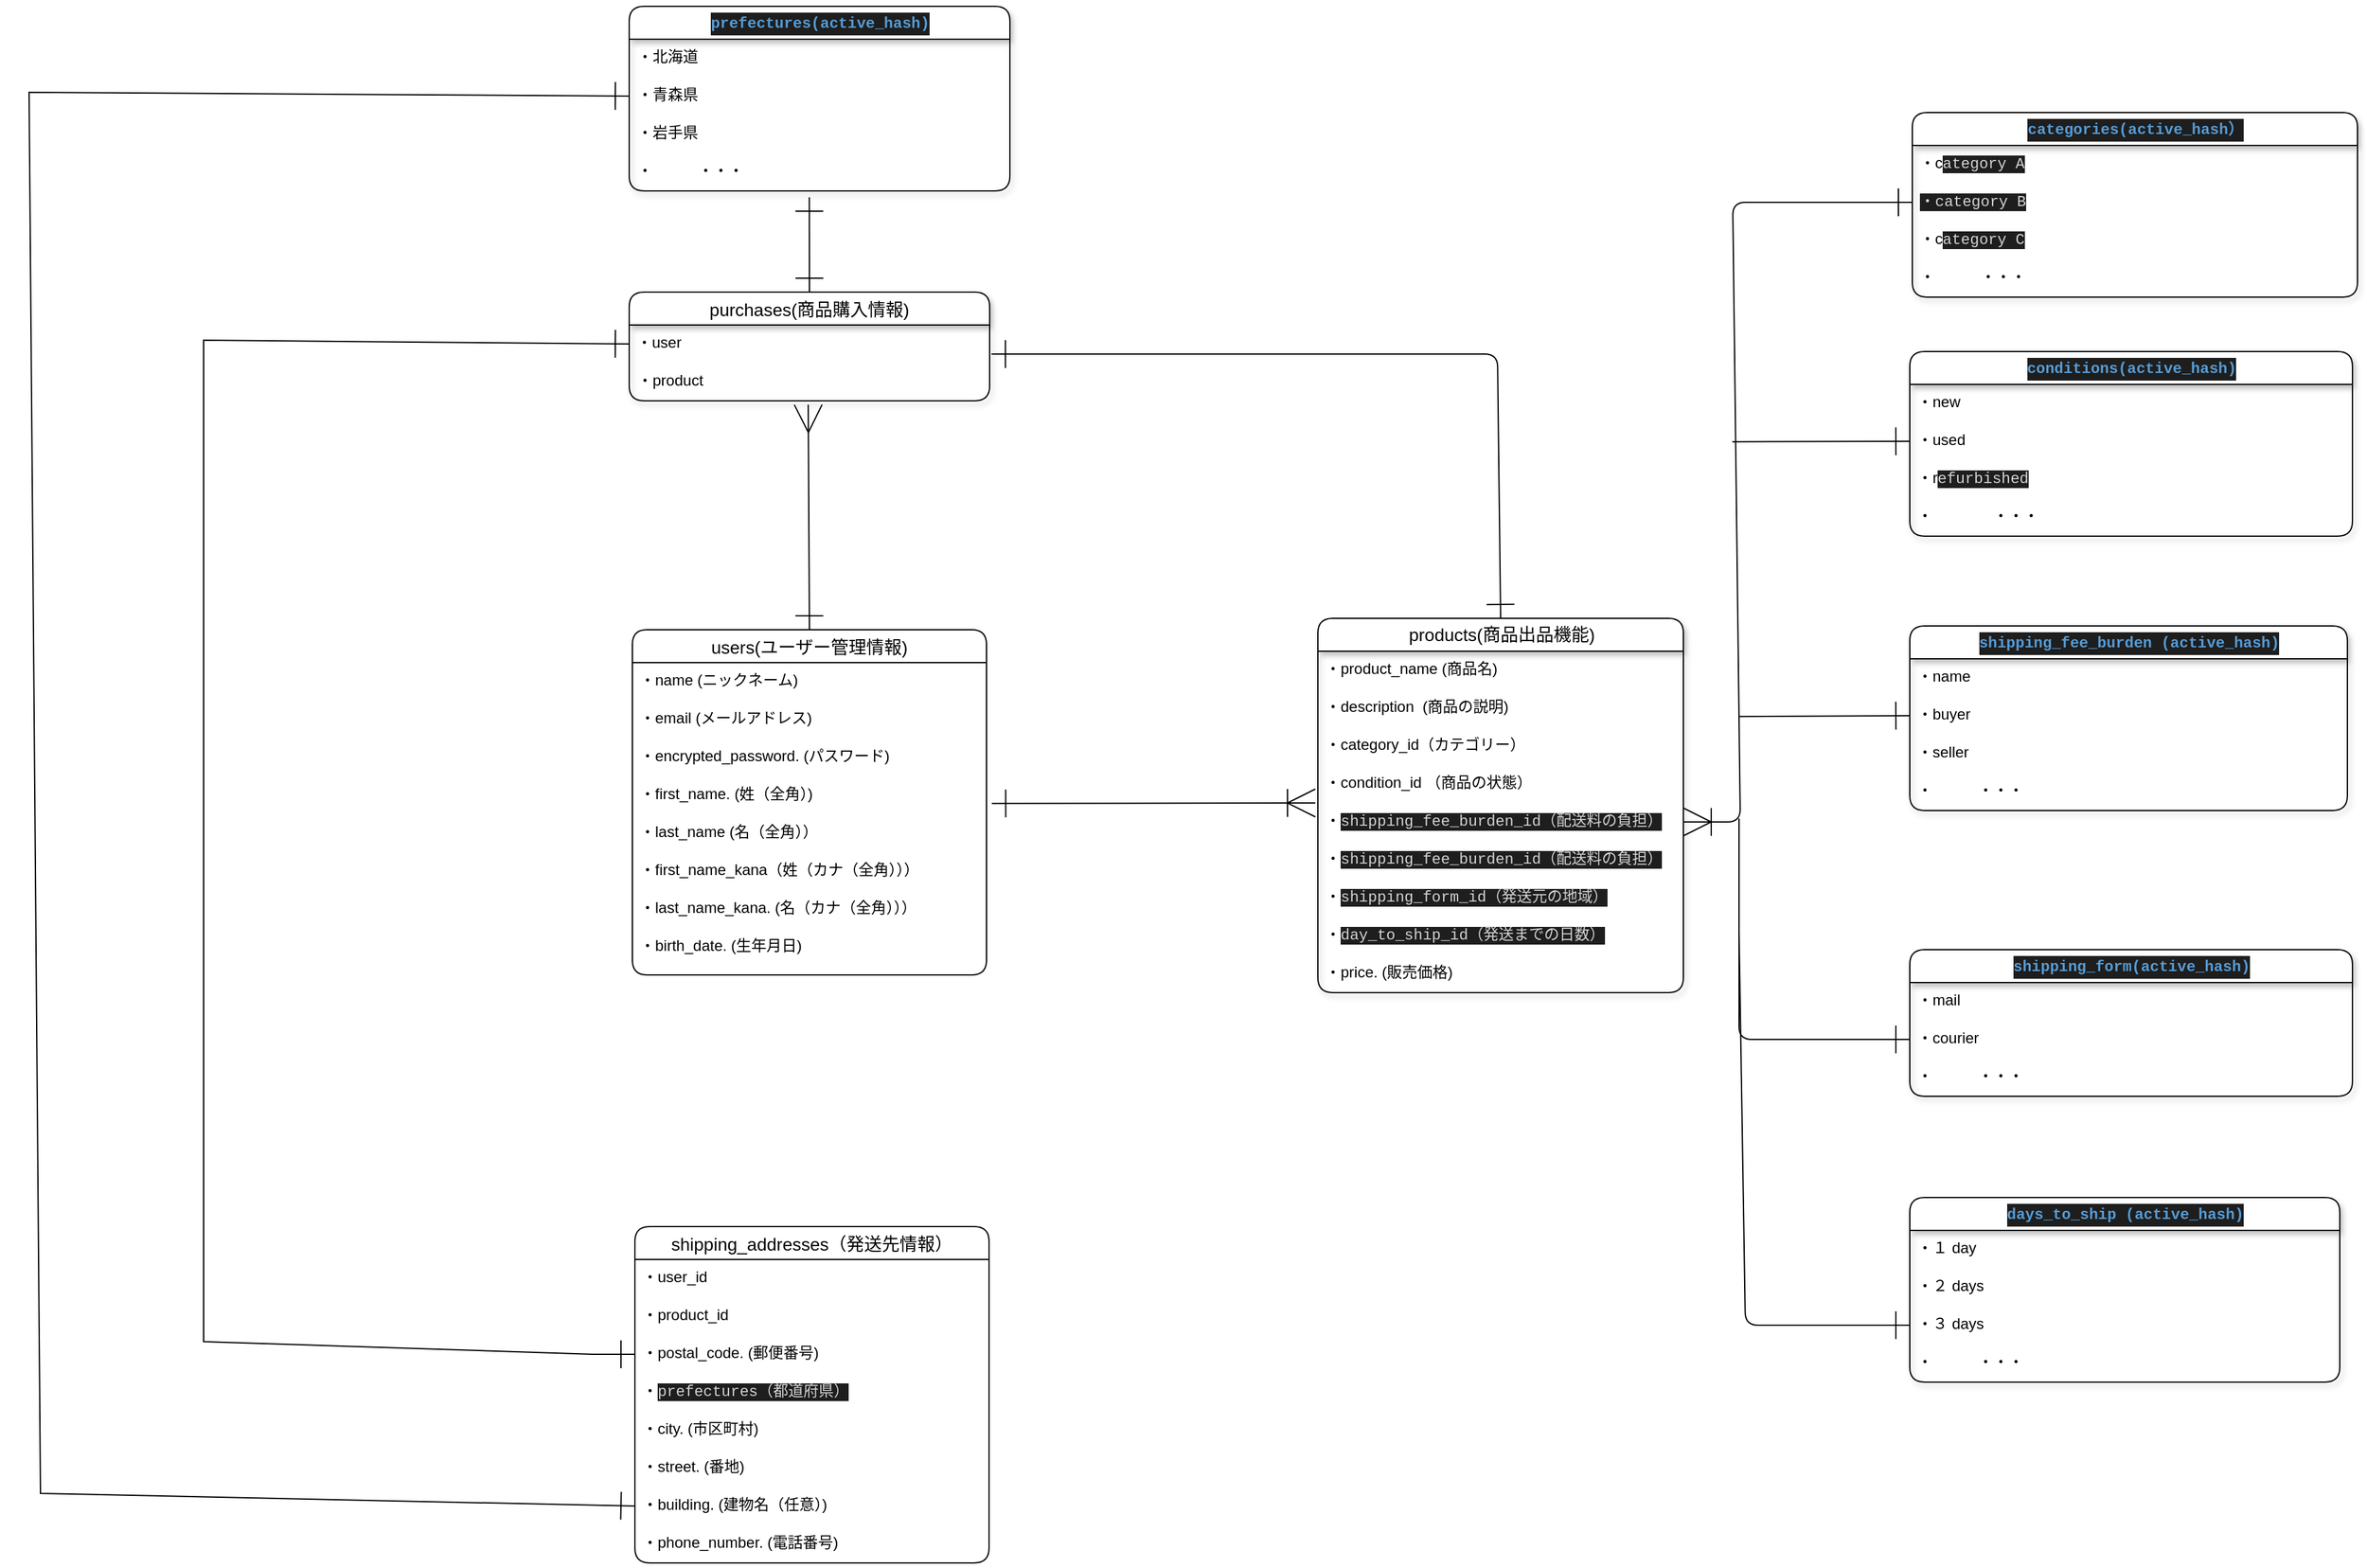 <mxfile>
    <diagram id="WwNe2S3JQoJg_snmVfc9" name="ページ1">
        <mxGraphModel dx="1541" dy="1385" grid="0" gridSize="10" guides="0" tooltips="1" connect="0" arrows="1" fold="1" page="0" pageScale="1" pageWidth="827" pageHeight="1169" background="none" math="0" shadow="0">
            <root>
                <mxCell id="0"/>
                <mxCell id="1" parent="0"/>
                <mxCell id="135" style="edgeStyle=none;html=1;exitX=0.5;exitY=0;exitDx=0;exitDy=0;entryX=0.386;entryY=1.2;entryDx=0;entryDy=0;entryPerimeter=0;startArrow=ERone;startFill=0;endArrow=ERmany;endFill=0;startSize=20;endSize=20;" parent="1" source="58" edge="1">
                    <mxGeometry relative="1" as="geometry">
                        <mxPoint x="149.03" y="-371" as="targetPoint"/>
                    </mxGeometry>
                </mxCell>
                <mxCell id="58" value="users(ユーザー管理情報)" style="swimlane;fontStyle=0;childLayout=stackLayout;horizontal=1;startSize=26;horizontalStack=0;resizeParent=1;resizeParentMax=0;resizeLast=0;collapsible=1;marginBottom=0;align=center;fontSize=14;rounded=1;" parent="1" vertex="1">
                    <mxGeometry x="10" y="-193" width="280" height="273" as="geometry">
                        <mxRectangle x="120" y="80" width="150" height="30" as="alternateBounds"/>
                    </mxGeometry>
                </mxCell>
                <mxCell id="59" value="・name (ニックネーム)" style="text;strokeColor=none;fillColor=none;spacingLeft=4;spacingRight=4;overflow=hidden;rotatable=0;points=[[0,0.5],[1,0.5]];portConstraint=eastwest;fontSize=12;rounded=1;" parent="58" vertex="1">
                    <mxGeometry y="26" width="280" height="30" as="geometry"/>
                </mxCell>
                <mxCell id="60" value="・email (メールアドレス)&#10;" style="text;strokeColor=none;fillColor=none;spacingLeft=4;spacingRight=4;overflow=hidden;rotatable=0;points=[[0,0.5],[1,0.5]];portConstraint=eastwest;fontSize=12;rounded=1;" parent="58" vertex="1">
                    <mxGeometry y="56" width="280" height="30" as="geometry"/>
                </mxCell>
                <mxCell id="61" value="・encrypted_password. (パスワード)" style="text;strokeColor=none;fillColor=none;spacingLeft=4;spacingRight=4;overflow=hidden;rotatable=0;points=[[0,0.5],[1,0.5]];portConstraint=eastwest;fontSize=12;rounded=1;" parent="58" vertex="1">
                    <mxGeometry y="86" width="280" height="30" as="geometry"/>
                </mxCell>
                <mxCell id="62" value="・first_name. (姓（全角）)&#10;" style="text;strokeColor=none;fillColor=none;spacingLeft=4;spacingRight=4;overflow=hidden;rotatable=0;points=[[0,0.5],[1,0.5]];portConstraint=eastwest;fontSize=12;rounded=1;" parent="58" vertex="1">
                    <mxGeometry y="116" width="280" height="30" as="geometry"/>
                </mxCell>
                <mxCell id="141" value="・last_name (名（全角））" style="text;strokeColor=none;fillColor=none;spacingLeft=4;spacingRight=4;overflow=hidden;rotatable=0;points=[[0,0.5],[1,0.5]];portConstraint=eastwest;fontSize=12;shadow=1;html=1;rounded=1;" parent="58" vertex="1">
                    <mxGeometry y="146" width="280" height="30" as="geometry"/>
                </mxCell>
                <mxCell id="140" value="・first_name_kana（姓（カナ（全角）））" style="text;strokeColor=none;fillColor=none;spacingLeft=4;spacingRight=4;overflow=hidden;rotatable=0;points=[[0,0.5],[1,0.5]];portConstraint=eastwest;fontSize=12;shadow=1;html=1;rounded=1;" parent="58" vertex="1">
                    <mxGeometry y="176" width="280" height="30" as="geometry"/>
                </mxCell>
                <mxCell id="66" value="・last_name_kana. (名（カナ（全角）））" style="text;strokeColor=none;fillColor=none;spacingLeft=4;spacingRight=4;overflow=hidden;rotatable=0;points=[[0,0.5],[1,0.5]];portConstraint=eastwest;fontSize=12;rounded=1;" parent="58" vertex="1">
                    <mxGeometry y="206" width="280" height="30" as="geometry"/>
                </mxCell>
                <mxCell id="67" value="・birth_date. (生年月日)" style="text;strokeColor=none;fillColor=none;spacingLeft=4;spacingRight=4;overflow=hidden;rotatable=0;points=[[0,0.5],[1,0.5]];portConstraint=eastwest;fontSize=12;rounded=1;" parent="58" vertex="1">
                    <mxGeometry y="236" width="280" height="37" as="geometry"/>
                </mxCell>
                <mxCell id="213" style="edgeStyle=none;rounded=0;sketch=0;hachureGap=4;jiggle=2;curveFitting=1;jumpSize=12;html=1;exitX=0.5;exitY=0;exitDx=0;exitDy=0;entryX=0.473;entryY=1.167;entryDx=0;entryDy=0;entryPerimeter=0;strokeColor=default;fontFamily=Architects Daughter;fontSource=https%3A%2F%2Ffonts.googleapis.com%2Fcss%3Ffamily%3DArchitects%2BDaughter;fontSize=16;startArrow=ERone;startFill=0;endArrow=ERone;endFill=0;startSize=20;endSize=20;" parent="1" source="88" target="179" edge="1">
                    <mxGeometry relative="1" as="geometry"/>
                </mxCell>
                <mxCell id="88" value="purchases(商品購入情報)" style="swimlane;fontStyle=0;childLayout=stackLayout;horizontal=1;startSize=26;horizontalStack=0;resizeParent=1;resizeParentMax=0;resizeLast=0;collapsible=1;marginBottom=0;align=center;fontSize=14;shadow=1;rounded=1;" parent="1" vertex="1">
                    <mxGeometry x="7.5" y="-460" width="285" height="86" as="geometry"/>
                </mxCell>
                <mxCell id="89" value="・user" style="text;strokeColor=none;fillColor=none;spacingLeft=4;spacingRight=4;overflow=hidden;rotatable=0;points=[[0,0.5],[1,0.5]];portConstraint=eastwest;fontSize=12;rounded=1;" parent="88" vertex="1">
                    <mxGeometry y="26" width="285" height="30" as="geometry"/>
                </mxCell>
                <mxCell id="180" value="・product" style="text;strokeColor=none;fillColor=none;spacingLeft=4;spacingRight=4;overflow=hidden;rotatable=0;points=[[0,0.5],[1,0.5]];portConstraint=eastwest;fontSize=12;shadow=1;html=1;rounded=1;" parent="88" vertex="1">
                    <mxGeometry y="56" width="285" height="30" as="geometry"/>
                </mxCell>
                <mxCell id="93" value="shipping_addresses（発送先情報）" style="swimlane;fontStyle=0;childLayout=stackLayout;horizontal=1;startSize=26;horizontalStack=0;resizeParent=1;resizeParentMax=0;resizeLast=0;collapsible=1;marginBottom=0;align=center;fontSize=14;rounded=1;" parent="1" vertex="1">
                    <mxGeometry x="12" y="279" width="280" height="266" as="geometry"/>
                </mxCell>
                <mxCell id="181" value="・user_id" style="text;strokeColor=none;fillColor=none;spacingLeft=4;spacingRight=4;overflow=hidden;rotatable=0;points=[[0,0.5],[1,0.5]];portConstraint=eastwest;fontSize=12;shadow=1;html=1;rounded=1;" parent="93" vertex="1">
                    <mxGeometry y="26" width="280" height="30" as="geometry"/>
                </mxCell>
                <mxCell id="182" value="・product_id" style="text;strokeColor=none;fillColor=none;spacingLeft=4;spacingRight=4;overflow=hidden;rotatable=0;points=[[0,0.5],[1,0.5]];portConstraint=eastwest;fontSize=12;shadow=1;html=1;rounded=1;" parent="93" vertex="1">
                    <mxGeometry y="56" width="280" height="30" as="geometry"/>
                </mxCell>
                <mxCell id="99" value="・postal_code. (郵便番号)&#10;" style="text;strokeColor=none;fillColor=none;spacingLeft=4;spacingRight=4;overflow=hidden;rotatable=0;points=[[0,0.5],[1,0.5]];portConstraint=eastwest;fontSize=12;rounded=1;" parent="93" vertex="1">
                    <mxGeometry y="86" width="280" height="30" as="geometry"/>
                </mxCell>
                <mxCell id="183" value="・&lt;span style=&quot;background-color: rgb(30, 30, 30); color: rgb(212, 212, 212); font-family: Menlo, Monaco, &amp;quot;Courier New&amp;quot;, monospace;&quot;&gt;prefectures（都道府県）&lt;/span&gt;" style="text;strokeColor=none;fillColor=none;spacingLeft=4;spacingRight=4;overflow=hidden;rotatable=0;points=[[0,0.5],[1,0.5]];portConstraint=eastwest;fontSize=12;shadow=1;html=1;rounded=1;" parent="93" vertex="1">
                    <mxGeometry y="116" width="280" height="30" as="geometry"/>
                </mxCell>
                <mxCell id="97" value="・city. (市区町村)" style="text;strokeColor=none;fillColor=none;spacingLeft=4;spacingRight=4;overflow=hidden;rotatable=0;points=[[0,0.5],[1,0.5]];portConstraint=eastwest;fontSize=12;rounded=1;" parent="93" vertex="1">
                    <mxGeometry y="146" width="280" height="30" as="geometry"/>
                </mxCell>
                <mxCell id="94" value="・street. (番地)" style="text;strokeColor=none;fillColor=none;spacingLeft=4;spacingRight=4;overflow=hidden;rotatable=0;points=[[0,0.5],[1,0.5]];portConstraint=eastwest;fontSize=12;rounded=1;" parent="93" vertex="1">
                    <mxGeometry y="176" width="280" height="30" as="geometry"/>
                </mxCell>
                <mxCell id="95" value="・building. (建物名（任意）)&#10;" style="text;strokeColor=none;fillColor=none;spacingLeft=4;spacingRight=4;overflow=hidden;rotatable=0;points=[[0,0.5],[1,0.5]];portConstraint=eastwest;fontSize=12;rounded=1;" parent="93" vertex="1">
                    <mxGeometry y="206" width="280" height="30" as="geometry"/>
                </mxCell>
                <mxCell id="100" value="・phone_number. (電話番号)&#10;" style="text;strokeColor=none;fillColor=none;spacingLeft=4;spacingRight=4;overflow=hidden;rotatable=0;points=[[0,0.5],[1,0.5]];portConstraint=eastwest;fontSize=12;rounded=1;" parent="93" vertex="1">
                    <mxGeometry y="236" width="280" height="30" as="geometry"/>
                </mxCell>
                <mxCell id="110" style="edgeStyle=none;html=1;endArrow=ERoneToMany;endFill=0;endSize=20;startArrow=ERone;startFill=0;startSize=20;exitX=1.015;exitY=0.711;exitDx=0;exitDy=0;exitPerimeter=0;entryX=-0.007;entryY=1;entryDx=0;entryDy=0;entryPerimeter=0;" parent="1" source="62" target="146" edge="1">
                    <mxGeometry relative="1" as="geometry">
                        <mxPoint x="425" y="-398" as="sourcePoint"/>
                        <mxPoint x="550" y="-142" as="targetPoint"/>
                        <Array as="points"/>
                    </mxGeometry>
                </mxCell>
                <mxCell id="208" style="edgeStyle=none;html=1;exitX=0.5;exitY=0;exitDx=0;exitDy=0;entryX=1.005;entryY=0.767;entryDx=0;entryDy=0;entryPerimeter=0;fontColor=none;endArrow=ERone;endFill=0;startArrow=ERone;startFill=0;endSize=20;startSize=20;" parent="1" source="117" target="89" edge="1">
                    <mxGeometry relative="1" as="geometry">
                        <Array as="points">
                            <mxPoint x="694" y="-411"/>
                        </Array>
                    </mxGeometry>
                </mxCell>
                <mxCell id="117" value="products(商品出品機能)" style="swimlane;fontStyle=0;childLayout=stackLayout;horizontal=1;startSize=26;horizontalStack=0;resizeParent=1;resizeParentMax=0;resizeLast=0;collapsible=1;marginBottom=0;align=center;fontSize=14;shadow=1;html=1;rounded=1;" parent="1" vertex="1">
                    <mxGeometry x="552" y="-202" width="289" height="296" as="geometry"/>
                </mxCell>
                <mxCell id="119" value="・product_name (商品名)" style="text;strokeColor=none;fillColor=none;spacingLeft=4;spacingRight=4;overflow=hidden;rotatable=0;points=[[0,0.5],[1,0.5]];portConstraint=eastwest;fontSize=12;shadow=1;rounded=1;" parent="117" vertex="1">
                    <mxGeometry y="26" width="289" height="30" as="geometry"/>
                </mxCell>
                <mxCell id="120" value="・description  (商品の説明)" style="text;strokeColor=none;fillColor=none;spacingLeft=4;spacingRight=4;overflow=hidden;rotatable=0;points=[[0,0.5],[1,0.5]];portConstraint=eastwest;fontSize=12;shadow=1;rounded=1;" parent="117" vertex="1">
                    <mxGeometry y="56" width="289" height="30" as="geometry"/>
                </mxCell>
                <mxCell id="145" value="・category_id（カテゴリー）&lt;br&gt;" style="text;strokeColor=none;fillColor=none;spacingLeft=4;spacingRight=4;overflow=hidden;rotatable=0;points=[[0,0.5],[1,0.5]];portConstraint=eastwest;fontSize=12;shadow=1;html=1;rounded=1;" parent="117" vertex="1">
                    <mxGeometry y="86" width="289" height="30" as="geometry"/>
                </mxCell>
                <mxCell id="146" value="・condition_id （商品の状態）&lt;br&gt;" style="text;strokeColor=none;fillColor=none;spacingLeft=4;spacingRight=4;overflow=hidden;rotatable=0;points=[[0,0.5],[1,0.5]];portConstraint=eastwest;fontSize=12;shadow=1;html=1;rounded=1;" parent="117" vertex="1">
                    <mxGeometry y="116" width="289" height="30" as="geometry"/>
                </mxCell>
                <mxCell id="198" value="・&lt;span style=&quot;background-color: rgb(30, 30, 30); color: rgb(212, 212, 212); font-family: Menlo, Monaco, &amp;quot;Courier New&amp;quot;, monospace;&quot;&gt;shipping_fee_burden_id（配送料の負担）&lt;/span&gt;" style="text;strokeColor=none;fillColor=none;spacingLeft=4;spacingRight=4;overflow=hidden;rotatable=0;points=[[0,0.5],[1,0.5]];portConstraint=eastwest;fontSize=12;shadow=1;html=1;rounded=1;" parent="117" vertex="1">
                    <mxGeometry y="146" width="289" height="30" as="geometry"/>
                </mxCell>
                <mxCell id="144" value="・&lt;span style=&quot;background-color: rgb(30, 30, 30); color: rgb(212, 212, 212); font-family: Menlo, Monaco, &amp;quot;Courier New&amp;quot;, monospace;&quot;&gt;shipping_fee_burden_id（配送料の負担）&lt;/span&gt;" style="text;strokeColor=none;fillColor=none;spacingLeft=4;spacingRight=4;overflow=hidden;rotatable=0;points=[[0,0.5],[1,0.5]];portConstraint=eastwest;fontSize=12;shadow=1;html=1;rounded=1;" parent="117" vertex="1">
                    <mxGeometry y="176" width="289" height="30" as="geometry"/>
                </mxCell>
                <mxCell id="147" value="・&lt;span style=&quot;background-color: rgb(30, 30, 30); color: rgb(212, 212, 212); font-family: Menlo, Monaco, &amp;quot;Courier New&amp;quot;, monospace;&quot;&gt;shipping_form_id（発送元の地域）&lt;/span&gt;" style="text;strokeColor=none;fillColor=none;spacingLeft=4;spacingRight=4;overflow=hidden;rotatable=0;points=[[0,0.5],[1,0.5]];portConstraint=eastwest;fontSize=12;shadow=1;html=1;rounded=1;" parent="117" vertex="1">
                    <mxGeometry y="206" width="289" height="30" as="geometry"/>
                </mxCell>
                <mxCell id="148" value="・&lt;span style=&quot;background-color: rgb(30, 30, 30); color: rgb(212, 212, 212); font-family: Menlo, Monaco, &amp;quot;Courier New&amp;quot;, monospace;&quot;&gt;day_to_ship_id（発送までの日数）&lt;/span&gt;" style="text;strokeColor=none;fillColor=none;spacingLeft=4;spacingRight=4;overflow=hidden;rotatable=0;points=[[0,0.5],[1,0.5]];portConstraint=eastwest;fontSize=12;shadow=1;html=1;rounded=1;" parent="117" vertex="1">
                    <mxGeometry y="236" width="289" height="30" as="geometry"/>
                </mxCell>
                <mxCell id="127" value="・price. (販売価格)" style="text;strokeColor=none;fillColor=none;spacingLeft=4;spacingRight=4;overflow=hidden;rotatable=0;points=[[0,0.5],[1,0.5]];portConstraint=eastwest;fontSize=12;shadow=1;rounded=1;" parent="117" vertex="1">
                    <mxGeometry y="266" width="289" height="30" as="geometry"/>
                </mxCell>
                <mxCell id="149" value="&lt;div style=&quot;color: rgb(212, 212, 212); background-color: rgb(30, 30, 30); font-family: Menlo, Monaco, &amp;quot;Courier New&amp;quot;, monospace; font-size: 12px; line-height: 18px;&quot;&gt;&lt;span style=&quot;color: #569cd6;font-weight: bold;&quot;&gt;categories(active_hash）&lt;/span&gt;&lt;/div&gt;" style="swimlane;fontStyle=0;childLayout=stackLayout;horizontal=1;startSize=26;horizontalStack=0;resizeParent=1;resizeParentMax=0;resizeLast=0;collapsible=1;marginBottom=0;align=center;fontSize=14;shadow=1;html=1;rounded=1;" parent="1" vertex="1">
                    <mxGeometry x="1022" y="-602" width="352" height="146" as="geometry"/>
                </mxCell>
                <mxCell id="169" value="・c&lt;span style=&quot;background-color: rgb(30, 30, 30); color: rgb(212, 212, 212); font-family: Menlo, Monaco, &amp;quot;Courier New&amp;quot;, monospace;&quot;&gt;ategory A&lt;/span&gt;" style="text;strokeColor=none;fillColor=none;spacingLeft=4;spacingRight=4;overflow=hidden;rotatable=0;points=[[0,0.5],[1,0.5]];portConstraint=eastwest;fontSize=12;shadow=1;html=1;rounded=1;" parent="149" vertex="1">
                    <mxGeometry y="26" width="352" height="30" as="geometry"/>
                </mxCell>
                <mxCell id="170" value="&lt;span style=&quot;background-color: rgb(30, 30, 30); color: rgb(212, 212, 212); font-family: Menlo, Monaco, &amp;quot;Courier New&amp;quot;, monospace;&quot;&gt;・category B&lt;/span&gt;" style="text;strokeColor=none;fillColor=none;spacingLeft=4;spacingRight=4;overflow=hidden;rotatable=0;points=[[0,0.5],[1,0.5]];portConstraint=eastwest;fontSize=12;shadow=1;html=1;rounded=1;" parent="149" vertex="1">
                    <mxGeometry y="56" width="352" height="30" as="geometry"/>
                </mxCell>
                <mxCell id="152" value="・c&lt;span style=&quot;background-color: rgb(30, 30, 30); color: rgb(212, 212, 212); font-family: Menlo, Monaco, &amp;quot;Courier New&amp;quot;, monospace;&quot;&gt;ategory C&lt;/span&gt;" style="text;strokeColor=none;fillColor=none;spacingLeft=4;spacingRight=4;overflow=hidden;rotatable=0;points=[[0,0.5],[1,0.5]];portConstraint=eastwest;fontSize=12;shadow=1;html=1;rounded=1;" parent="149" vertex="1">
                    <mxGeometry y="86" width="352" height="30" as="geometry"/>
                </mxCell>
                <mxCell id="171" value="・　　　・・・　　" style="text;strokeColor=none;fillColor=none;spacingLeft=4;spacingRight=4;overflow=hidden;rotatable=0;points=[[0,0.5],[1,0.5]];portConstraint=eastwest;fontSize=12;shadow=1;html=1;rounded=1;" parent="149" vertex="1">
                    <mxGeometry y="116" width="352" height="30" as="geometry"/>
                </mxCell>
                <mxCell id="153" value="&lt;div style=&quot;color: rgb(212, 212, 212); background-color: rgb(30, 30, 30); font-family: Menlo, Monaco, &amp;quot;Courier New&amp;quot;, monospace; font-size: 12px; line-height: 18px;&quot;&gt;&lt;span style=&quot;color: #569cd6;font-weight: bold;&quot;&gt;shipping_fee_burden (active_hash)&lt;/span&gt;&lt;/div&gt;" style="swimlane;fontStyle=0;childLayout=stackLayout;horizontal=1;startSize=26;horizontalStack=0;resizeParent=1;resizeParentMax=0;resizeLast=0;collapsible=1;marginBottom=0;align=center;fontSize=14;shadow=1;html=1;rounded=1;" parent="1" vertex="1">
                    <mxGeometry x="1020" y="-196" width="346" height="146" as="geometry"/>
                </mxCell>
                <mxCell id="191" value="・name" style="text;strokeColor=none;fillColor=none;spacingLeft=4;spacingRight=4;overflow=hidden;rotatable=0;points=[[0,0.5],[1,0.5]];portConstraint=eastwest;fontSize=12;shadow=1;html=1;rounded=1;" parent="153" vertex="1">
                    <mxGeometry y="26" width="346" height="30" as="geometry"/>
                </mxCell>
                <mxCell id="154" value="・buyer" style="text;strokeColor=none;fillColor=none;spacingLeft=4;spacingRight=4;overflow=hidden;rotatable=0;points=[[0,0.5],[1,0.5]];portConstraint=eastwest;fontSize=12;shadow=1;html=1;rounded=1;" parent="153" vertex="1">
                    <mxGeometry y="56" width="346" height="30" as="geometry"/>
                </mxCell>
                <mxCell id="155" value="・seller" style="text;strokeColor=none;fillColor=none;spacingLeft=4;spacingRight=4;overflow=hidden;rotatable=0;points=[[0,0.5],[1,0.5]];portConstraint=eastwest;fontSize=12;shadow=1;html=1;rounded=1;" parent="153" vertex="1">
                    <mxGeometry y="86" width="346" height="30" as="geometry"/>
                </mxCell>
                <mxCell id="156" value="・　　　・・・" style="text;strokeColor=none;fillColor=none;spacingLeft=4;spacingRight=4;overflow=hidden;rotatable=0;points=[[0,0.5],[1,0.5]];portConstraint=eastwest;fontSize=12;shadow=1;html=1;rounded=1;" parent="153" vertex="1">
                    <mxGeometry y="116" width="346" height="30" as="geometry"/>
                </mxCell>
                <mxCell id="157" value="&lt;div style=&quot;color: rgb(212, 212, 212); background-color: rgb(30, 30, 30); font-family: Menlo, Monaco, &amp;quot;Courier New&amp;quot;, monospace; font-size: 12px; line-height: 18px;&quot;&gt;&lt;span style=&quot;color: #569cd6;font-weight: bold;&quot;&gt;conditions(active_hash)&lt;/span&gt;&lt;/div&gt;" style="swimlane;fontStyle=0;childLayout=stackLayout;horizontal=1;startSize=26;horizontalStack=0;resizeParent=1;resizeParentMax=0;resizeLast=0;collapsible=1;marginBottom=0;align=center;fontSize=14;shadow=1;html=1;rounded=1;" parent="1" vertex="1">
                    <mxGeometry x="1020" y="-413" width="350" height="146" as="geometry"/>
                </mxCell>
                <mxCell id="158" value="・new" style="text;strokeColor=none;fillColor=none;spacingLeft=4;spacingRight=4;overflow=hidden;rotatable=0;points=[[0,0.5],[1,0.5]];portConstraint=eastwest;fontSize=12;shadow=1;html=1;rounded=1;" parent="157" vertex="1">
                    <mxGeometry y="26" width="350" height="30" as="geometry"/>
                </mxCell>
                <mxCell id="159" value="・used" style="text;strokeColor=none;fillColor=none;spacingLeft=4;spacingRight=4;overflow=hidden;rotatable=0;points=[[0,0.5],[1,0.5]];portConstraint=eastwest;fontSize=12;shadow=1;html=1;rounded=1;" parent="157" vertex="1">
                    <mxGeometry y="56" width="350" height="30" as="geometry"/>
                </mxCell>
                <mxCell id="160" value="・r&lt;span style=&quot;background-color: rgb(30, 30, 30); color: rgb(212, 212, 212); font-family: Menlo, Monaco, &amp;quot;Courier New&amp;quot;, monospace;&quot;&gt;efurbished&lt;/span&gt;" style="text;strokeColor=none;fillColor=none;spacingLeft=4;spacingRight=4;overflow=hidden;rotatable=0;points=[[0,0.5],[1,0.5]];portConstraint=eastwest;fontSize=12;shadow=1;html=1;rounded=1;" parent="157" vertex="1">
                    <mxGeometry y="86" width="350" height="30" as="geometry"/>
                </mxCell>
                <mxCell id="172" value="・　　　　・・・" style="text;strokeColor=none;fillColor=none;spacingLeft=4;spacingRight=4;overflow=hidden;rotatable=0;points=[[0,0.5],[1,0.5]];portConstraint=eastwest;fontSize=12;shadow=1;html=1;rounded=1;" parent="157" vertex="1">
                    <mxGeometry y="116" width="350" height="30" as="geometry"/>
                </mxCell>
                <mxCell id="161" value="&lt;div style=&quot;color: rgb(212, 212, 212); background-color: rgb(30, 30, 30); font-family: Menlo, Monaco, &amp;quot;Courier New&amp;quot;, monospace; font-size: 12px; line-height: 18px;&quot;&gt;&lt;span style=&quot;color: #569cd6;font-weight: bold;&quot;&gt;shipping_form(active_hash)&lt;/span&gt;&lt;/div&gt;" style="swimlane;fontStyle=0;childLayout=stackLayout;horizontal=1;startSize=26;horizontalStack=0;resizeParent=1;resizeParentMax=0;resizeLast=0;collapsible=1;marginBottom=0;align=center;fontSize=14;shadow=1;html=1;rounded=1;" parent="1" vertex="1">
                    <mxGeometry x="1020" y="60" width="350" height="116" as="geometry"/>
                </mxCell>
                <mxCell id="162" value="・mail" style="text;strokeColor=none;fillColor=none;spacingLeft=4;spacingRight=4;overflow=hidden;rotatable=0;points=[[0,0.5],[1,0.5]];portConstraint=eastwest;fontSize=12;shadow=1;html=1;rounded=1;" parent="161" vertex="1">
                    <mxGeometry y="26" width="350" height="30" as="geometry"/>
                </mxCell>
                <mxCell id="163" value="・courier" style="text;strokeColor=none;fillColor=none;spacingLeft=4;spacingRight=4;overflow=hidden;rotatable=0;points=[[0,0.5],[1,0.5]];portConstraint=eastwest;fontSize=12;shadow=1;html=1;rounded=1;" parent="161" vertex="1">
                    <mxGeometry y="56" width="350" height="30" as="geometry"/>
                </mxCell>
                <mxCell id="164" value="・　　　・・・" style="text;strokeColor=none;fillColor=none;spacingLeft=4;spacingRight=4;overflow=hidden;rotatable=0;points=[[0,0.5],[1,0.5]];portConstraint=eastwest;fontSize=12;shadow=1;html=1;rounded=1;" parent="161" vertex="1">
                    <mxGeometry y="86" width="350" height="30" as="geometry"/>
                </mxCell>
                <mxCell id="165" value="&lt;div style=&quot;color: rgb(212, 212, 212); background-color: rgb(30, 30, 30); font-family: Menlo, Monaco, &amp;quot;Courier New&amp;quot;, monospace; font-size: 12px; line-height: 18px;&quot;&gt;&lt;span style=&quot;color: #569cd6;font-weight: bold;&quot;&gt;days_to_ship (active_hash)&lt;/span&gt;&lt;/div&gt;" style="swimlane;fontStyle=0;childLayout=stackLayout;horizontal=1;startSize=26;horizontalStack=0;resizeParent=1;resizeParentMax=0;resizeLast=0;collapsible=1;marginBottom=0;align=center;fontSize=14;shadow=1;html=1;rounded=1;" parent="1" vertex="1">
                    <mxGeometry x="1020" y="256" width="340" height="146" as="geometry"/>
                </mxCell>
                <mxCell id="166" value="・１ day" style="text;strokeColor=none;fillColor=none;spacingLeft=4;spacingRight=4;overflow=hidden;rotatable=0;points=[[0,0.5],[1,0.5]];portConstraint=eastwest;fontSize=12;shadow=1;html=1;rounded=1;" parent="165" vertex="1">
                    <mxGeometry y="26" width="340" height="30" as="geometry"/>
                </mxCell>
                <mxCell id="167" value="・２ days" style="text;strokeColor=none;fillColor=none;spacingLeft=4;spacingRight=4;overflow=hidden;rotatable=0;points=[[0,0.5],[1,0.5]];portConstraint=eastwest;fontSize=12;shadow=1;html=1;rounded=1;" parent="165" vertex="1">
                    <mxGeometry y="56" width="340" height="30" as="geometry"/>
                </mxCell>
                <mxCell id="168" value="・３ days&lt;br&gt;" style="text;strokeColor=none;fillColor=none;spacingLeft=4;spacingRight=4;overflow=hidden;rotatable=0;points=[[0,0.5],[1,0.5]];portConstraint=eastwest;fontSize=12;shadow=1;html=1;rounded=1;" parent="165" vertex="1">
                    <mxGeometry y="86" width="340" height="30" as="geometry"/>
                </mxCell>
                <mxCell id="174" value="・　　　・・・" style="text;strokeColor=none;fillColor=none;spacingLeft=4;spacingRight=4;overflow=hidden;rotatable=0;points=[[0,0.5],[1,0.5]];portConstraint=eastwest;fontSize=12;shadow=1;html=1;rounded=1;" parent="165" vertex="1">
                    <mxGeometry y="116" width="340" height="30" as="geometry"/>
                </mxCell>
                <mxCell id="175" value="&lt;div style=&quot;color: rgb(212, 212, 212); background-color: rgb(30, 30, 30); font-family: Menlo, Monaco, &amp;quot;Courier New&amp;quot;, monospace; font-size: 12px; line-height: 18px;&quot;&gt;&lt;span style=&quot;color: #569cd6;font-weight: bold;&quot;&gt;prefectures(active_hash)&lt;/span&gt;&lt;/div&gt;" style="swimlane;fontStyle=0;childLayout=stackLayout;horizontal=1;startSize=26;horizontalStack=0;resizeParent=1;resizeParentMax=0;resizeLast=0;collapsible=1;marginBottom=0;align=center;fontSize=14;shadow=1;html=1;rounded=1;" parent="1" vertex="1">
                    <mxGeometry x="7.5" y="-686" width="301" height="146" as="geometry"/>
                </mxCell>
                <mxCell id="176" value="・北海道" style="text;strokeColor=none;fillColor=none;spacingLeft=4;spacingRight=4;overflow=hidden;rotatable=0;points=[[0,0.5],[1,0.5]];portConstraint=eastwest;fontSize=12;shadow=1;html=1;rounded=1;" parent="175" vertex="1">
                    <mxGeometry y="26" width="301" height="30" as="geometry"/>
                </mxCell>
                <mxCell id="177" value="・青森県" style="text;strokeColor=none;fillColor=none;spacingLeft=4;spacingRight=4;overflow=hidden;rotatable=0;points=[[0,0.5],[1,0.5]];portConstraint=eastwest;fontSize=12;shadow=1;html=1;rounded=1;" parent="175" vertex="1">
                    <mxGeometry y="56" width="301" height="30" as="geometry"/>
                </mxCell>
                <mxCell id="178" value="・岩手県&lt;br&gt;" style="text;strokeColor=none;fillColor=none;spacingLeft=4;spacingRight=4;overflow=hidden;rotatable=0;points=[[0,0.5],[1,0.5]];portConstraint=eastwest;fontSize=12;shadow=1;html=1;rounded=1;" parent="175" vertex="1">
                    <mxGeometry y="86" width="301" height="30" as="geometry"/>
                </mxCell>
                <mxCell id="179" value="・　　　・・・" style="text;strokeColor=none;fillColor=none;spacingLeft=4;spacingRight=4;overflow=hidden;rotatable=0;points=[[0,0.5],[1,0.5]];portConstraint=eastwest;fontSize=12;shadow=1;html=1;rounded=1;" parent="175" vertex="1">
                    <mxGeometry y="116" width="301" height="30" as="geometry"/>
                </mxCell>
                <mxCell id="193" style="edgeStyle=none;html=1;exitX=0;exitY=0.5;exitDx=0;exitDy=0;startArrow=ERone;startFill=0;endArrow=none;endFill=0;startSize=20;endSize=20;" parent="1" source="163" edge="1">
                    <mxGeometry relative="1" as="geometry">
                        <mxPoint x="885" y="-43.667" as="targetPoint"/>
                        <Array as="points">
                            <mxPoint x="885" y="131"/>
                        </Array>
                    </mxGeometry>
                </mxCell>
                <mxCell id="194" style="edgeStyle=none;html=1;exitX=0;exitY=0.5;exitDx=0;exitDy=0;startArrow=ERone;startFill=0;endArrow=none;endFill=0;startSize=20;endSize=20;" parent="1" source="168" edge="1">
                    <mxGeometry relative="1" as="geometry">
                        <mxPoint x="885" y="45.667" as="targetPoint"/>
                        <Array as="points">
                            <mxPoint x="890" y="357"/>
                        </Array>
                    </mxGeometry>
                </mxCell>
                <mxCell id="195" style="edgeStyle=none;html=1;exitX=0;exitY=0.5;exitDx=0;exitDy=0;startArrow=ERone;startFill=0;endArrow=none;endFill=0;startSize=20;endSize=20;" parent="1" source="159" edge="1">
                    <mxGeometry relative="1" as="geometry">
                        <mxPoint x="879.667" y="-341.667" as="targetPoint"/>
                    </mxGeometry>
                </mxCell>
                <mxCell id="196" style="edgeStyle=none;html=1;exitX=0;exitY=0.5;exitDx=0;exitDy=0;startArrow=ERone;startFill=0;endArrow=none;endFill=0;startSize=20;endSize=20;" parent="1" source="154" edge="1">
                    <mxGeometry relative="1" as="geometry">
                        <mxPoint x="885" y="-124.333" as="targetPoint"/>
                    </mxGeometry>
                </mxCell>
                <mxCell id="203" style="edgeStyle=none;html=1;exitX=0;exitY=0.5;exitDx=0;exitDy=0;entryX=1;entryY=0.5;entryDx=0;entryDy=0;startArrow=ERone;startFill=0;endArrow=ERoneToMany;endFill=0;startSize=20;endSize=20;" parent="1" source="170" target="198" edge="1">
                    <mxGeometry relative="1" as="geometry">
                        <Array as="points">
                            <mxPoint x="880" y="-531"/>
                            <mxPoint x="886" y="-41"/>
                        </Array>
                    </mxGeometry>
                </mxCell>
                <mxCell id="211" style="edgeStyle=none;sketch=1;hachureGap=4;jiggle=2;curveFitting=1;html=1;exitX=0;exitY=0.5;exitDx=0;exitDy=0;fontFamily=Architects Daughter;fontSource=https%3A%2F%2Ffonts.googleapis.com%2Fcss%3Ffamily%3DArchitects%2BDaughter;fontSize=16;startArrow=ERone;startFill=0;endArrow=ERone;endFill=0;strokeColor=none;" parent="1" source="89" edge="1">
                    <mxGeometry relative="1" as="geometry">
                        <mxPoint x="-183.333" y="-340.333" as="targetPoint"/>
                    </mxGeometry>
                </mxCell>
                <mxCell id="212" style="edgeStyle=none;hachureGap=4;html=1;exitX=0;exitY=0.5;exitDx=0;exitDy=0;entryX=0;entryY=0.5;entryDx=0;entryDy=0;strokeColor=default;fontFamily=Architects Daughter;fontSource=https%3A%2F%2Ffonts.googleapis.com%2Fcss%3Ffamily%3DArchitects%2BDaughter;fontSize=16;startArrow=ERone;startFill=0;endArrow=ERone;endFill=0;rounded=0;jumpSize=12;startSize=20;endSize=20;" parent="1" source="89" target="99" edge="1">
                    <mxGeometry relative="1" as="geometry">
                        <Array as="points">
                            <mxPoint x="-329" y="-422"/>
                            <mxPoint x="-329" y="370"/>
                            <mxPoint x="-21" y="380"/>
                        </Array>
                    </mxGeometry>
                </mxCell>
                <mxCell id="214" style="edgeStyle=none;rounded=0;sketch=0;hachureGap=4;jiggle=2;curveFitting=1;jumpSize=12;html=1;exitX=0;exitY=0.5;exitDx=0;exitDy=0;entryX=0;entryY=0.5;entryDx=0;entryDy=0;strokeColor=default;fontFamily=Architects Daughter;fontSource=https%3A%2F%2Ffonts.googleapis.com%2Fcss%3Ffamily%3DArchitects%2BDaughter;fontSize=16;startArrow=ERone;startFill=0;endArrow=ERone;endFill=0;startSize=20;endSize=20;" parent="1" source="177" target="95" edge="1">
                    <mxGeometry relative="1" as="geometry">
                        <Array as="points">
                            <mxPoint x="-467" y="-618"/>
                            <mxPoint x="-458" y="490"/>
                        </Array>
                    </mxGeometry>
                </mxCell>
            </root>
        </mxGraphModel>
    </diagram>
</mxfile>